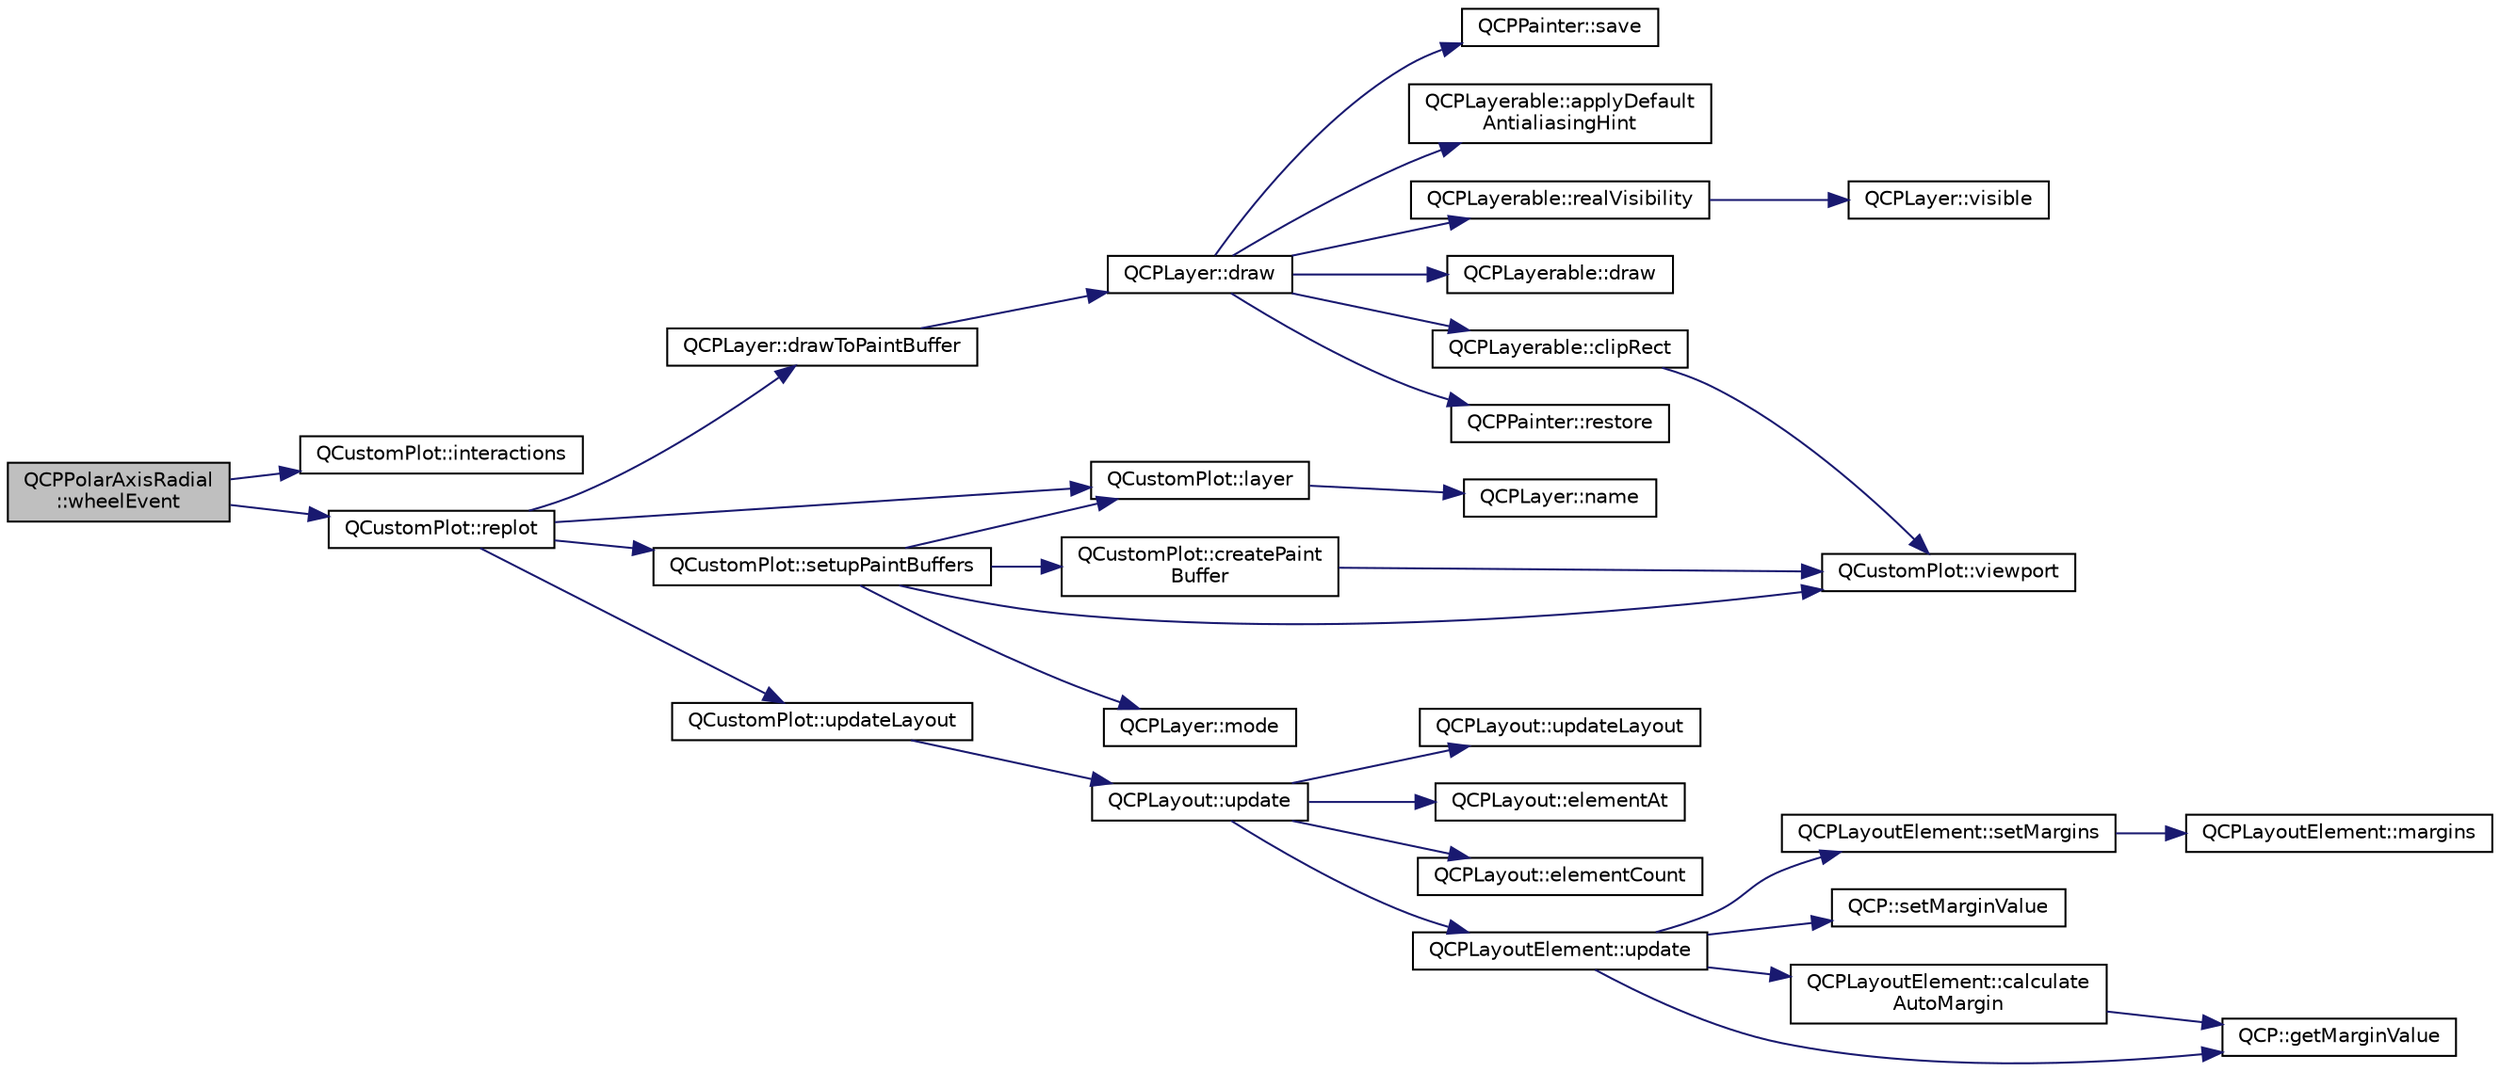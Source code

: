 digraph "QCPPolarAxisRadial::wheelEvent"
{
 // LATEX_PDF_SIZE
  edge [fontname="Helvetica",fontsize="10",labelfontname="Helvetica",labelfontsize="10"];
  node [fontname="Helvetica",fontsize="10",shape=record];
  rankdir="LR";
  Node1 [label="QCPPolarAxisRadial\l::wheelEvent",height=0.2,width=0.4,color="black", fillcolor="grey75", style="filled", fontcolor="black",tooltip=" "];
  Node1 -> Node2 [color="midnightblue",fontsize="10",style="solid",fontname="Helvetica"];
  Node2 [label="QCustomPlot::interactions",height=0.2,width=0.4,color="black", fillcolor="white", style="filled",URL="$classQCustomPlot.html#a2c78c5fd2943c148ab76652801d3f2dc",tooltip=" "];
  Node1 -> Node3 [color="midnightblue",fontsize="10",style="solid",fontname="Helvetica"];
  Node3 [label="QCustomPlot::replot",height=0.2,width=0.4,color="black", fillcolor="white", style="filled",URL="$classQCustomPlot.html#aa4bfe7d70dbe67e81d877819b75ab9af",tooltip=" "];
  Node3 -> Node4 [color="midnightblue",fontsize="10",style="solid",fontname="Helvetica"];
  Node4 [label="QCPLayer::drawToPaintBuffer",height=0.2,width=0.4,color="black", fillcolor="white", style="filled",URL="$classQCPLayer.html#a4a8e0a86f31462299e7fc8e8158dd2c6",tooltip=" "];
  Node4 -> Node5 [color="midnightblue",fontsize="10",style="solid",fontname="Helvetica"];
  Node5 [label="QCPLayer::draw",height=0.2,width=0.4,color="black", fillcolor="white", style="filled",URL="$classQCPLayer.html#ab831a99c8d30b15ec4533ca341e8813b",tooltip=" "];
  Node5 -> Node6 [color="midnightblue",fontsize="10",style="solid",fontname="Helvetica"];
  Node6 [label="QCPLayerable::applyDefault\lAntialiasingHint",height=0.2,width=0.4,color="black", fillcolor="white", style="filled",URL="$classQCPLayerable.html#afdf83ddc6a265cbf4c89fe99d3d93473",tooltip=" "];
  Node5 -> Node7 [color="midnightblue",fontsize="10",style="solid",fontname="Helvetica"];
  Node7 [label="QCPLayerable::clipRect",height=0.2,width=0.4,color="black", fillcolor="white", style="filled",URL="$classQCPLayerable.html#acbcfc9ecc75433747b1978a77b1864b3",tooltip=" "];
  Node7 -> Node8 [color="midnightblue",fontsize="10",style="solid",fontname="Helvetica"];
  Node8 [label="QCustomPlot::viewport",height=0.2,width=0.4,color="black", fillcolor="white", style="filled",URL="$classQCustomPlot.html#a19842409b18f556b256d05e97fffc670",tooltip=" "];
  Node5 -> Node9 [color="midnightblue",fontsize="10",style="solid",fontname="Helvetica"];
  Node9 [label="QCPLayerable::draw",height=0.2,width=0.4,color="black", fillcolor="white", style="filled",URL="$classQCPLayerable.html#aecf2f7087482d4b6a78cb2770e5ed12d",tooltip=" "];
  Node5 -> Node10 [color="midnightblue",fontsize="10",style="solid",fontname="Helvetica"];
  Node10 [label="QCPLayerable::realVisibility",height=0.2,width=0.4,color="black", fillcolor="white", style="filled",URL="$classQCPLayerable.html#ab054e88f15d485defcb95e7376f119e7",tooltip=" "];
  Node10 -> Node11 [color="midnightblue",fontsize="10",style="solid",fontname="Helvetica"];
  Node11 [label="QCPLayer::visible",height=0.2,width=0.4,color="black", fillcolor="white", style="filled",URL="$classQCPLayer.html#ad1cc2d6b32d2abb33c7f449b964e068c",tooltip=" "];
  Node5 -> Node12 [color="midnightblue",fontsize="10",style="solid",fontname="Helvetica"];
  Node12 [label="QCPPainter::restore",height=0.2,width=0.4,color="black", fillcolor="white", style="filled",URL="$classQCPPainter.html#a64908e6298d5bbd83457dc987cc3a022",tooltip=" "];
  Node5 -> Node13 [color="midnightblue",fontsize="10",style="solid",fontname="Helvetica"];
  Node13 [label="QCPPainter::save",height=0.2,width=0.4,color="black", fillcolor="white", style="filled",URL="$classQCPPainter.html#a8fd6821ee6fecbfa04444c9062912abd",tooltip=" "];
  Node3 -> Node14 [color="midnightblue",fontsize="10",style="solid",fontname="Helvetica"];
  Node14 [label="QCustomPlot::layer",height=0.2,width=0.4,color="black", fillcolor="white", style="filled",URL="$classQCustomPlot.html#a0a96244e7773b242ef23c32b7bdfb159",tooltip=" "];
  Node14 -> Node15 [color="midnightblue",fontsize="10",style="solid",fontname="Helvetica"];
  Node15 [label="QCPLayer::name",height=0.2,width=0.4,color="black", fillcolor="white", style="filled",URL="$classQCPLayer.html#a37806f662b50b588fb1029a14fc5ef50",tooltip=" "];
  Node3 -> Node16 [color="midnightblue",fontsize="10",style="solid",fontname="Helvetica"];
  Node16 [label="QCustomPlot::setupPaintBuffers",height=0.2,width=0.4,color="black", fillcolor="white", style="filled",URL="$classQCustomPlot.html#a2685341f7242c3882f4cc5e379308d71",tooltip=" "];
  Node16 -> Node17 [color="midnightblue",fontsize="10",style="solid",fontname="Helvetica"];
  Node17 [label="QCustomPlot::createPaint\lBuffer",height=0.2,width=0.4,color="black", fillcolor="white", style="filled",URL="$classQCustomPlot.html#a943b57596a1adf7f0e75c3b50e407ae6",tooltip=" "];
  Node17 -> Node8 [color="midnightblue",fontsize="10",style="solid",fontname="Helvetica"];
  Node16 -> Node14 [color="midnightblue",fontsize="10",style="solid",fontname="Helvetica"];
  Node16 -> Node18 [color="midnightblue",fontsize="10",style="solid",fontname="Helvetica"];
  Node18 [label="QCPLayer::mode",height=0.2,width=0.4,color="black", fillcolor="white", style="filled",URL="$classQCPLayer.html#a44ae50b011b19f3dd46a38d8e2e2c1b6",tooltip=" "];
  Node16 -> Node8 [color="midnightblue",fontsize="10",style="solid",fontname="Helvetica"];
  Node3 -> Node19 [color="midnightblue",fontsize="10",style="solid",fontname="Helvetica"];
  Node19 [label="QCustomPlot::updateLayout",height=0.2,width=0.4,color="black", fillcolor="white", style="filled",URL="$classQCustomPlot.html#a6e6693e2c249f65437382ffd93405e04",tooltip=" "];
  Node19 -> Node20 [color="midnightblue",fontsize="10",style="solid",fontname="Helvetica"];
  Node20 [label="QCPLayout::update",height=0.2,width=0.4,color="black", fillcolor="white", style="filled",URL="$classQCPLayout.html#a48ecc9c98ea90b547c3e27a931a8f7bd",tooltip=" "];
  Node20 -> Node21 [color="midnightblue",fontsize="10",style="solid",fontname="Helvetica"];
  Node21 [label="QCPLayout::elementAt",height=0.2,width=0.4,color="black", fillcolor="white", style="filled",URL="$classQCPLayout.html#afa73ca7d859f8a3ee5c73c9b353d2a56",tooltip=" "];
  Node20 -> Node22 [color="midnightblue",fontsize="10",style="solid",fontname="Helvetica"];
  Node22 [label="QCPLayout::elementCount",height=0.2,width=0.4,color="black", fillcolor="white", style="filled",URL="$classQCPLayout.html#a39d3e9ef5d9b82ab1885ba1cb9597e56",tooltip=" "];
  Node20 -> Node23 [color="midnightblue",fontsize="10",style="solid",fontname="Helvetica"];
  Node23 [label="QCPLayoutElement::update",height=0.2,width=0.4,color="black", fillcolor="white", style="filled",URL="$classQCPLayoutElement.html#a929c2ec62e0e0e1d8418eaa802e2af9b",tooltip=" "];
  Node23 -> Node24 [color="midnightblue",fontsize="10",style="solid",fontname="Helvetica"];
  Node24 [label="QCPLayoutElement::calculate\lAutoMargin",height=0.2,width=0.4,color="black", fillcolor="white", style="filled",URL="$classQCPLayoutElement.html#a005c9f0fe84bc1591a2cf2c46fd477b4",tooltip=" "];
  Node24 -> Node25 [color="midnightblue",fontsize="10",style="solid",fontname="Helvetica"];
  Node25 [label="QCP::getMarginValue",height=0.2,width=0.4,color="black", fillcolor="white", style="filled",URL="$namespaceQCP.html#a23a2679d3495c444acc26acc61e35b5b",tooltip=" "];
  Node23 -> Node25 [color="midnightblue",fontsize="10",style="solid",fontname="Helvetica"];
  Node23 -> Node26 [color="midnightblue",fontsize="10",style="solid",fontname="Helvetica"];
  Node26 [label="QCPLayoutElement::setMargins",height=0.2,width=0.4,color="black", fillcolor="white", style="filled",URL="$classQCPLayoutElement.html#a8f450b1f3f992ad576fce2c63d8b79cf",tooltip=" "];
  Node26 -> Node27 [color="midnightblue",fontsize="10",style="solid",fontname="Helvetica"];
  Node27 [label="QCPLayoutElement::margins",height=0.2,width=0.4,color="black", fillcolor="white", style="filled",URL="$classQCPLayoutElement.html#af4ac9450aa2d60863bf3a8ea0c940c9d",tooltip=" "];
  Node23 -> Node28 [color="midnightblue",fontsize="10",style="solid",fontname="Helvetica"];
  Node28 [label="QCP::setMarginValue",height=0.2,width=0.4,color="black", fillcolor="white", style="filled",URL="$namespaceQCP.html#afbf6e3084c108f2bb4372107945ee82f",tooltip=" "];
  Node20 -> Node29 [color="midnightblue",fontsize="10",style="solid",fontname="Helvetica"];
  Node29 [label="QCPLayout::updateLayout",height=0.2,width=0.4,color="black", fillcolor="white", style="filled",URL="$classQCPLayout.html#a165c77f6287ac92e8d03017ad913378b",tooltip=" "];
}
